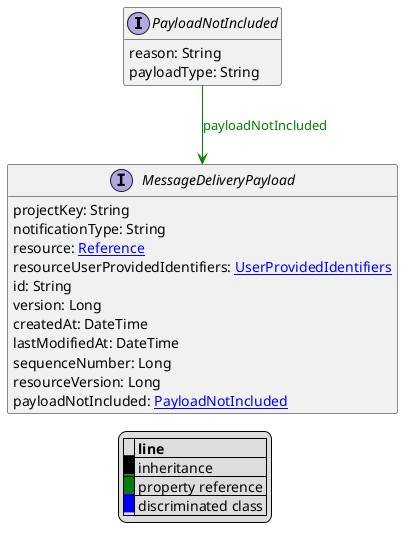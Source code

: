 @startuml

hide empty fields
hide empty methods
legend
|= |= line |
|<back:black>   </back>| inheritance |
|<back:green>   </back>| property reference |
|<back:blue>   </back>| discriminated class |
endlegend
interface PayloadNotIncluded [[PayloadNotIncluded.svg]]  {
    reason: String
    payloadType: String
}



interface MessageDeliveryPayload [[MessageDeliveryPayload.svg]]  {
    projectKey: String
    notificationType: String
    resource: [[Reference.svg Reference]]
    resourceUserProvidedIdentifiers: [[UserProvidedIdentifiers.svg UserProvidedIdentifiers]]
    id: String
    version: Long
    createdAt: DateTime
    lastModifiedAt: DateTime
    sequenceNumber: Long
    resourceVersion: Long
    payloadNotIncluded: [[PayloadNotIncluded.svg PayloadNotIncluded]]
}

PayloadNotIncluded --> MessageDeliveryPayload #green;text:green : "payloadNotIncluded"
@enduml
